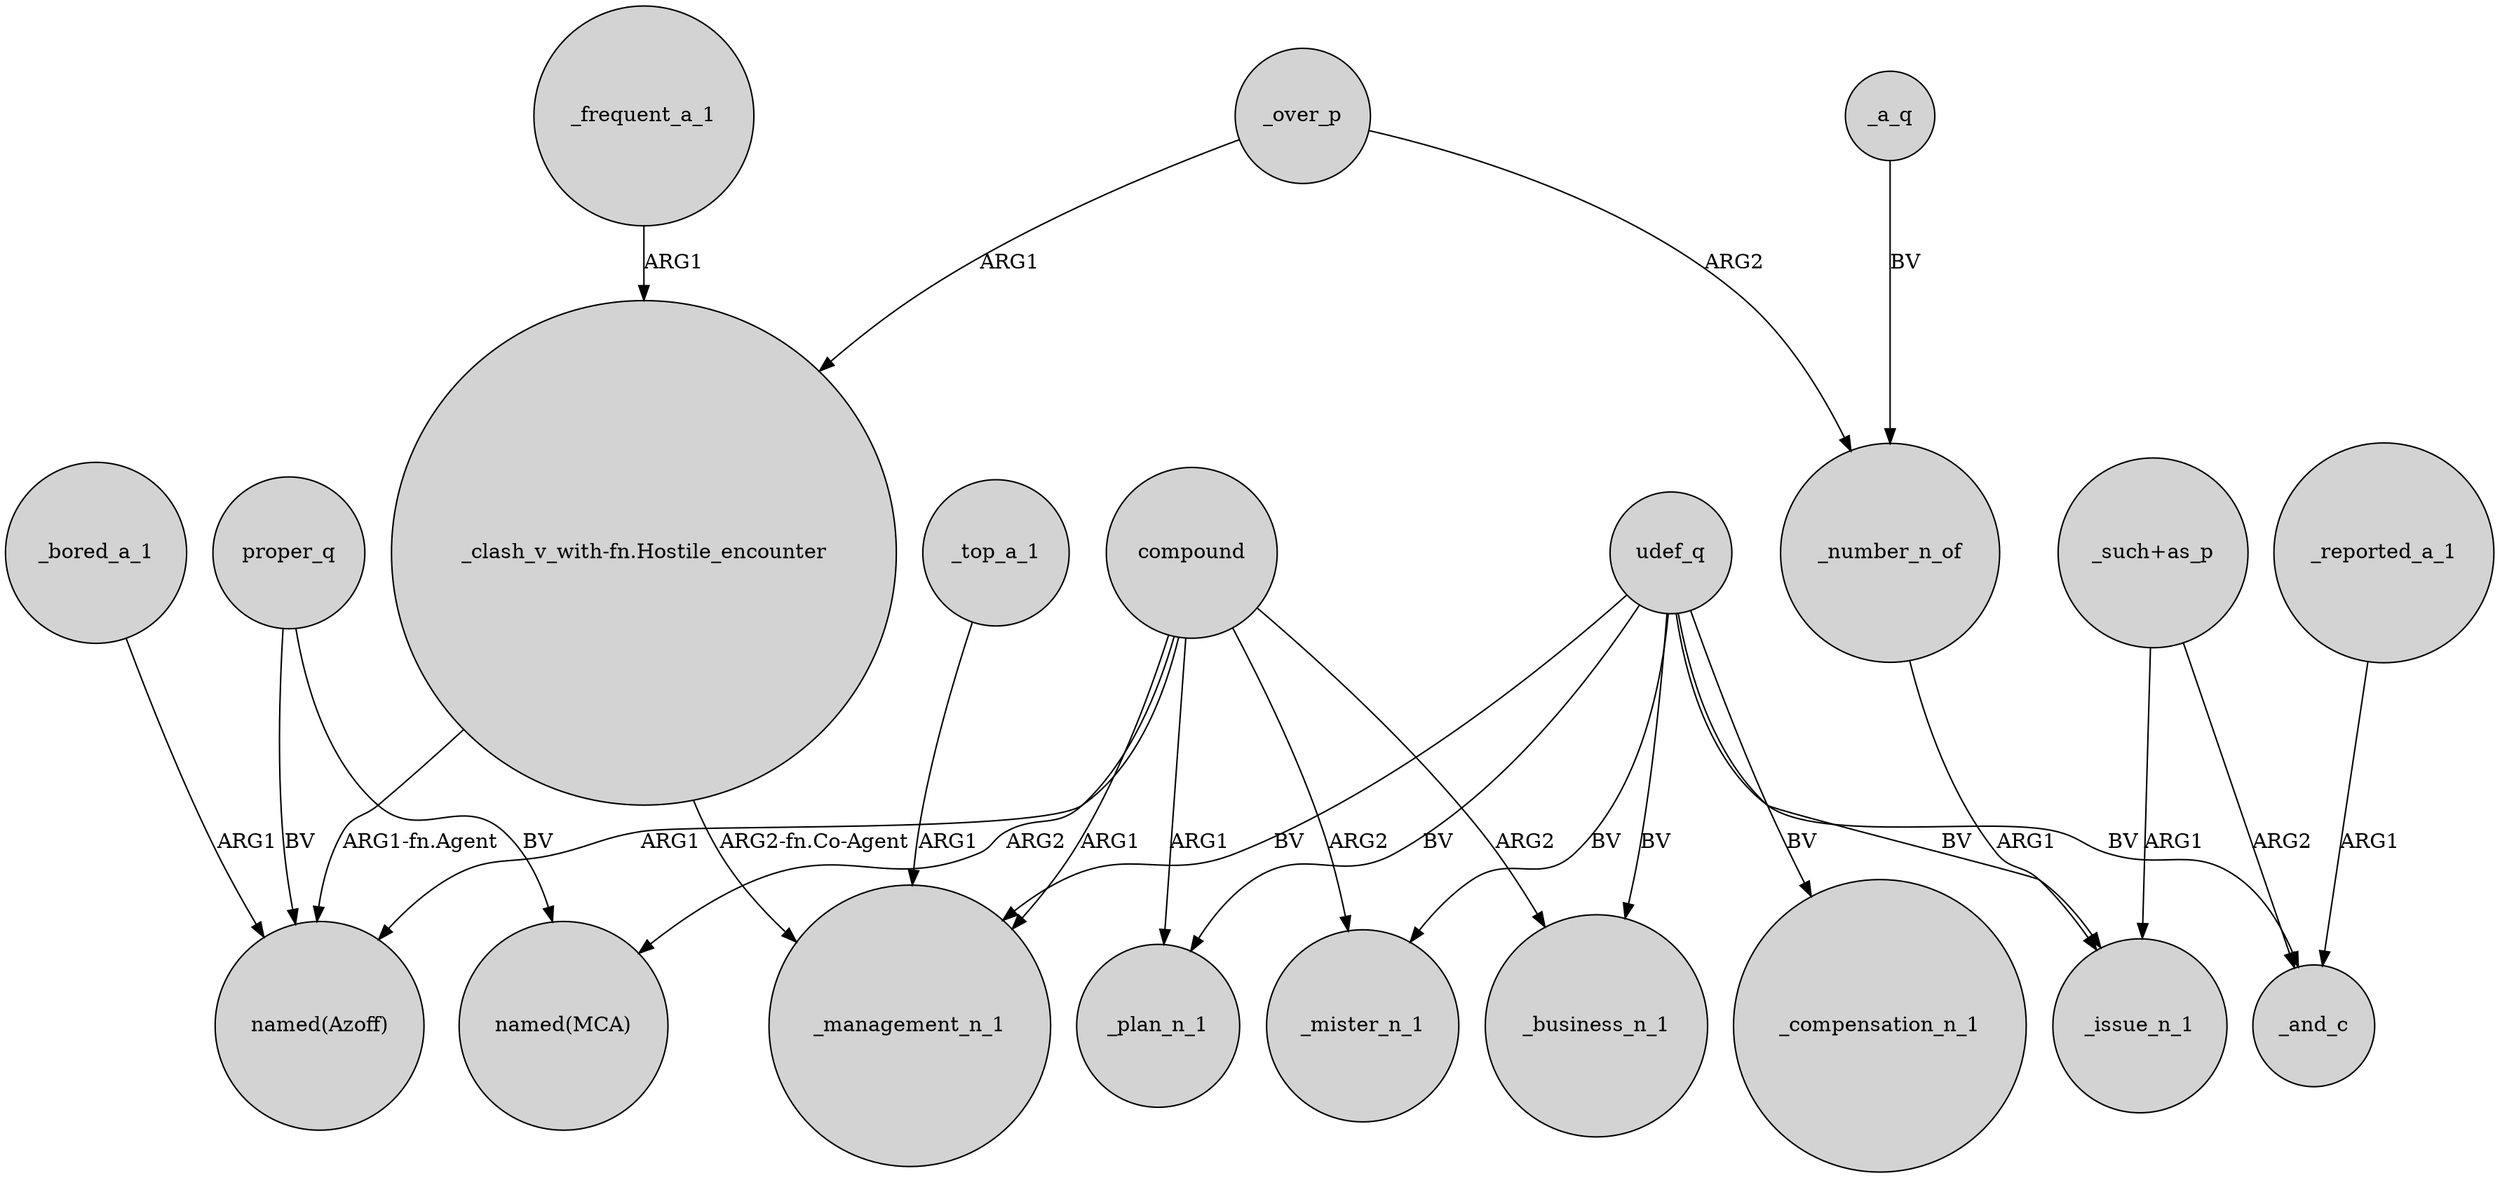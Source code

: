 digraph {
	node [shape=circle style=filled]
	compound -> "named(Azoff)" [label=ARG1]
	_bored_a_1 -> "named(Azoff)" [label=ARG1]
	_number_n_of -> _issue_n_1 [label=ARG1]
	udef_q -> _compensation_n_1 [label=BV]
	_a_q -> _number_n_of [label=BV]
	"_clash_v_with-fn.Hostile_encounter" -> "named(Azoff)" [label="ARG1-fn.Agent"]
	_reported_a_1 -> _and_c [label=ARG1]
	compound -> _mister_n_1 [label=ARG2]
	_over_p -> _number_n_of [label=ARG2]
	udef_q -> _mister_n_1 [label=BV]
	_top_a_1 -> _management_n_1 [label=ARG1]
	compound -> _plan_n_1 [label=ARG1]
	udef_q -> _management_n_1 [label=BV]
	"_such+as_p" -> _issue_n_1 [label=ARG1]
	proper_q -> "named(MCA)" [label=BV]
	"_such+as_p" -> _and_c [label=ARG2]
	_frequent_a_1 -> "_clash_v_with-fn.Hostile_encounter" [label=ARG1]
	udef_q -> _plan_n_1 [label=BV]
	proper_q -> "named(Azoff)" [label=BV]
	udef_q -> _issue_n_1 [label=BV]
	compound -> _business_n_1 [label=ARG2]
	udef_q -> _business_n_1 [label=BV]
	compound -> "named(MCA)" [label=ARG2]
	_over_p -> "_clash_v_with-fn.Hostile_encounter" [label=ARG1]
	udef_q -> _and_c [label=BV]
	compound -> _management_n_1 [label=ARG1]
	"_clash_v_with-fn.Hostile_encounter" -> _management_n_1 [label="ARG2-fn.Co-Agent"]
}
